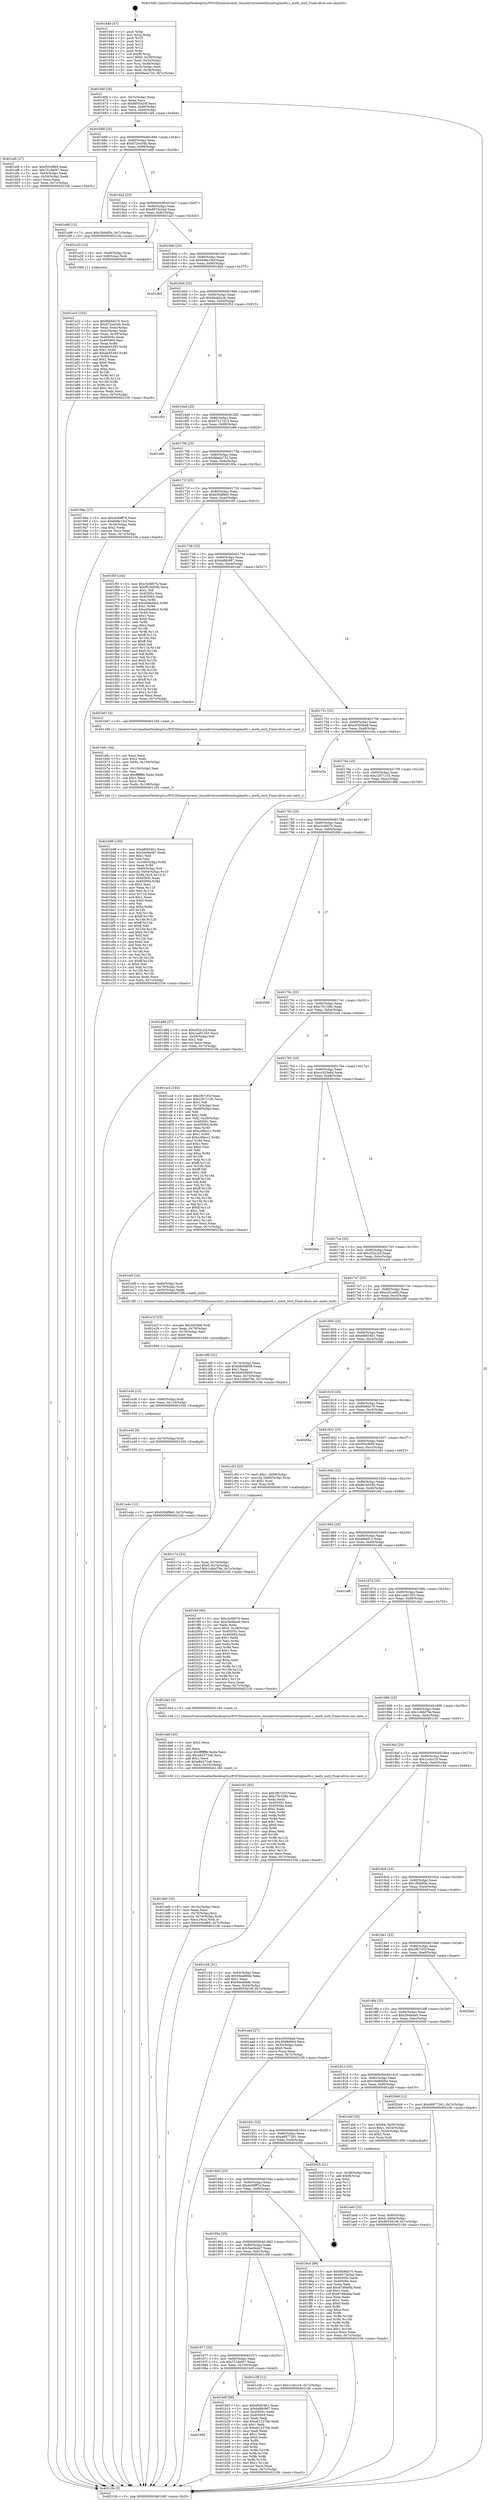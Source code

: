 digraph "0x401640" {
  label = "0x401640 (/mnt/c/Users/mathe/Desktop/tcc/POCII/binaries/extr_linuxdriversnetethernetsgimeth.c_meth_ioctl_Final-ollvm.out::main(0))"
  labelloc = "t"
  node[shape=record]

  Entry [label="",width=0.3,height=0.3,shape=circle,fillcolor=black,style=filled]
  "0x40166f" [label="{
     0x40166f [26]\l
     | [instrs]\l
     &nbsp;&nbsp;0x40166f \<+3\>: mov -0x7c(%rbp),%eax\l
     &nbsp;&nbsp;0x401672 \<+2\>: mov %eax,%ecx\l
     &nbsp;&nbsp;0x401674 \<+6\>: sub $0x8055d19f,%ecx\l
     &nbsp;&nbsp;0x40167a \<+3\>: mov %eax,-0x80(%rbp)\l
     &nbsp;&nbsp;0x40167d \<+6\>: mov %ecx,-0x84(%rbp)\l
     &nbsp;&nbsp;0x401683 \<+6\>: je 0000000000401af4 \<main+0x4b4\>\l
  }"]
  "0x401af4" [label="{
     0x401af4 [27]\l
     | [instrs]\l
     &nbsp;&nbsp;0x401af4 \<+5\>: mov $0xf55cf669,%eax\l
     &nbsp;&nbsp;0x401af9 \<+5\>: mov $0x7516ef47,%ecx\l
     &nbsp;&nbsp;0x401afe \<+3\>: mov -0x64(%rbp),%edx\l
     &nbsp;&nbsp;0x401b01 \<+3\>: cmp -0x54(%rbp),%edx\l
     &nbsp;&nbsp;0x401b04 \<+3\>: cmovl %ecx,%eax\l
     &nbsp;&nbsp;0x401b07 \<+3\>: mov %eax,-0x7c(%rbp)\l
     &nbsp;&nbsp;0x401b0a \<+5\>: jmp 000000000040210b \<main+0xacb\>\l
  }"]
  "0x401689" [label="{
     0x401689 [25]\l
     | [instrs]\l
     &nbsp;&nbsp;0x401689 \<+5\>: jmp 000000000040168e \<main+0x4e\>\l
     &nbsp;&nbsp;0x40168e \<+3\>: mov -0x80(%rbp),%eax\l
     &nbsp;&nbsp;0x401691 \<+5\>: sub $0x872ee54b,%eax\l
     &nbsp;&nbsp;0x401696 \<+6\>: mov %eax,-0x88(%rbp)\l
     &nbsp;&nbsp;0x40169c \<+6\>: je 0000000000401a98 \<main+0x458\>\l
  }"]
  Exit [label="",width=0.3,height=0.3,shape=circle,fillcolor=black,style=filled,peripheries=2]
  "0x401a98" [label="{
     0x401a98 [12]\l
     | [instrs]\l
     &nbsp;&nbsp;0x401a98 \<+7\>: movl $0x1fb9df5e,-0x7c(%rbp)\l
     &nbsp;&nbsp;0x401a9f \<+5\>: jmp 000000000040210b \<main+0xacb\>\l
  }"]
  "0x4016a2" [label="{
     0x4016a2 [25]\l
     | [instrs]\l
     &nbsp;&nbsp;0x4016a2 \<+5\>: jmp 00000000004016a7 \<main+0x67\>\l
     &nbsp;&nbsp;0x4016a7 \<+3\>: mov -0x80(%rbp),%eax\l
     &nbsp;&nbsp;0x4016aa \<+5\>: sub $0x8973e5ed,%eax\l
     &nbsp;&nbsp;0x4016af \<+6\>: mov %eax,-0x8c(%rbp)\l
     &nbsp;&nbsp;0x4016b5 \<+6\>: je 0000000000401a25 \<main+0x3e5\>\l
  }"]
  "0x401e4e" [label="{
     0x401e4e [12]\l
     | [instrs]\l
     &nbsp;&nbsp;0x401e4e \<+7\>: movl $0xb56df9e0,-0x7c(%rbp)\l
     &nbsp;&nbsp;0x401e55 \<+5\>: jmp 000000000040210b \<main+0xacb\>\l
  }"]
  "0x401a25" [label="{
     0x401a25 [13]\l
     | [instrs]\l
     &nbsp;&nbsp;0x401a25 \<+4\>: mov -0x48(%rbp),%rax\l
     &nbsp;&nbsp;0x401a29 \<+4\>: mov 0x8(%rax),%rdi\l
     &nbsp;&nbsp;0x401a2d \<+5\>: call 0000000000401060 \<atoi@plt\>\l
     | [calls]\l
     &nbsp;&nbsp;0x401060 \{1\} (unknown)\l
  }"]
  "0x4016bb" [label="{
     0x4016bb [25]\l
     | [instrs]\l
     &nbsp;&nbsp;0x4016bb \<+5\>: jmp 00000000004016c0 \<main+0x80\>\l
     &nbsp;&nbsp;0x4016c0 \<+3\>: mov -0x80(%rbp),%eax\l
     &nbsp;&nbsp;0x4016c3 \<+5\>: sub $0x948e19cf,%eax\l
     &nbsp;&nbsp;0x4016c8 \<+6\>: mov %eax,-0x90(%rbp)\l
     &nbsp;&nbsp;0x4016ce \<+6\>: je 00000000004019b5 \<main+0x375\>\l
  }"]
  "0x401e45" [label="{
     0x401e45 [9]\l
     | [instrs]\l
     &nbsp;&nbsp;0x401e45 \<+4\>: mov -0x70(%rbp),%rdi\l
     &nbsp;&nbsp;0x401e49 \<+5\>: call 0000000000401030 \<free@plt\>\l
     | [calls]\l
     &nbsp;&nbsp;0x401030 \{1\} (unknown)\l
  }"]
  "0x4019b5" [label="{
     0x4019b5\l
  }", style=dashed]
  "0x4016d4" [label="{
     0x4016d4 [25]\l
     | [instrs]\l
     &nbsp;&nbsp;0x4016d4 \<+5\>: jmp 00000000004016d9 \<main+0x99\>\l
     &nbsp;&nbsp;0x4016d9 \<+3\>: mov -0x80(%rbp),%eax\l
     &nbsp;&nbsp;0x4016dc \<+5\>: sub $0x94abb1dc,%eax\l
     &nbsp;&nbsp;0x4016e1 \<+6\>: mov %eax,-0x94(%rbp)\l
     &nbsp;&nbsp;0x4016e7 \<+6\>: je 0000000000401f53 \<main+0x913\>\l
  }"]
  "0x401e36" [label="{
     0x401e36 [15]\l
     | [instrs]\l
     &nbsp;&nbsp;0x401e36 \<+4\>: mov -0x60(%rbp),%rdi\l
     &nbsp;&nbsp;0x401e3a \<+6\>: mov %eax,-0x110(%rbp)\l
     &nbsp;&nbsp;0x401e40 \<+5\>: call 0000000000401030 \<free@plt\>\l
     | [calls]\l
     &nbsp;&nbsp;0x401030 \{1\} (unknown)\l
  }"]
  "0x401f53" [label="{
     0x401f53\l
  }", style=dashed]
  "0x4016ed" [label="{
     0x4016ed [25]\l
     | [instrs]\l
     &nbsp;&nbsp;0x4016ed \<+5\>: jmp 00000000004016f2 \<main+0xb2\>\l
     &nbsp;&nbsp;0x4016f2 \<+3\>: mov -0x80(%rbp),%eax\l
     &nbsp;&nbsp;0x4016f5 \<+5\>: sub $0x97217d15,%eax\l
     &nbsp;&nbsp;0x4016fa \<+6\>: mov %eax,-0x98(%rbp)\l
     &nbsp;&nbsp;0x401700 \<+6\>: je 0000000000401e66 \<main+0x826\>\l
  }"]
  "0x401e1f" [label="{
     0x401e1f [23]\l
     | [instrs]\l
     &nbsp;&nbsp;0x401e1f \<+10\>: movabs $0x4030b6,%rdi\l
     &nbsp;&nbsp;0x401e29 \<+3\>: mov %eax,-0x78(%rbp)\l
     &nbsp;&nbsp;0x401e2c \<+3\>: mov -0x78(%rbp),%esi\l
     &nbsp;&nbsp;0x401e2f \<+2\>: mov $0x0,%al\l
     &nbsp;&nbsp;0x401e31 \<+5\>: call 0000000000401040 \<printf@plt\>\l
     | [calls]\l
     &nbsp;&nbsp;0x401040 \{1\} (unknown)\l
  }"]
  "0x401e66" [label="{
     0x401e66\l
  }", style=dashed]
  "0x401706" [label="{
     0x401706 [25]\l
     | [instrs]\l
     &nbsp;&nbsp;0x401706 \<+5\>: jmp 000000000040170b \<main+0xcb\>\l
     &nbsp;&nbsp;0x40170b \<+3\>: mov -0x80(%rbp),%eax\l
     &nbsp;&nbsp;0x40170e \<+5\>: sub $0x9fada733,%eax\l
     &nbsp;&nbsp;0x401713 \<+6\>: mov %eax,-0x9c(%rbp)\l
     &nbsp;&nbsp;0x401719 \<+6\>: je 000000000040199a \<main+0x35a\>\l
  }"]
  "0x401dd0" [label="{
     0x401dd0 [32]\l
     | [instrs]\l
     &nbsp;&nbsp;0x401dd0 \<+6\>: mov -0x10c(%rbp),%ecx\l
     &nbsp;&nbsp;0x401dd6 \<+3\>: imul %eax,%ecx\l
     &nbsp;&nbsp;0x401dd9 \<+4\>: mov -0x70(%rbp),%rsi\l
     &nbsp;&nbsp;0x401ddd \<+4\>: movslq -0x74(%rbp),%rdi\l
     &nbsp;&nbsp;0x401de1 \<+3\>: mov %ecx,(%rsi,%rdi,4)\l
     &nbsp;&nbsp;0x401de4 \<+7\>: movl $0xe25ca9f4,-0x7c(%rbp)\l
     &nbsp;&nbsp;0x401deb \<+5\>: jmp 000000000040210b \<main+0xacb\>\l
  }"]
  "0x40199a" [label="{
     0x40199a [27]\l
     | [instrs]\l
     &nbsp;&nbsp;0x40199a \<+5\>: mov $0x4c69ff74,%eax\l
     &nbsp;&nbsp;0x40199f \<+5\>: mov $0x948e19cf,%ecx\l
     &nbsp;&nbsp;0x4019a4 \<+3\>: mov -0x34(%rbp),%edx\l
     &nbsp;&nbsp;0x4019a7 \<+3\>: cmp $0x2,%edx\l
     &nbsp;&nbsp;0x4019aa \<+3\>: cmovne %ecx,%eax\l
     &nbsp;&nbsp;0x4019ad \<+3\>: mov %eax,-0x7c(%rbp)\l
     &nbsp;&nbsp;0x4019b0 \<+5\>: jmp 000000000040210b \<main+0xacb\>\l
  }"]
  "0x40171f" [label="{
     0x40171f [25]\l
     | [instrs]\l
     &nbsp;&nbsp;0x40171f \<+5\>: jmp 0000000000401724 \<main+0xe4\>\l
     &nbsp;&nbsp;0x401724 \<+3\>: mov -0x80(%rbp),%eax\l
     &nbsp;&nbsp;0x401727 \<+5\>: sub $0xb56df9e0,%eax\l
     &nbsp;&nbsp;0x40172c \<+6\>: mov %eax,-0xa0(%rbp)\l
     &nbsp;&nbsp;0x401732 \<+6\>: je 0000000000401f5f \<main+0x91f\>\l
  }"]
  "0x40210b" [label="{
     0x40210b [5]\l
     | [instrs]\l
     &nbsp;&nbsp;0x40210b \<+5\>: jmp 000000000040166f \<main+0x2f\>\l
  }"]
  "0x401640" [label="{
     0x401640 [47]\l
     | [instrs]\l
     &nbsp;&nbsp;0x401640 \<+1\>: push %rbp\l
     &nbsp;&nbsp;0x401641 \<+3\>: mov %rsp,%rbp\l
     &nbsp;&nbsp;0x401644 \<+2\>: push %r15\l
     &nbsp;&nbsp;0x401646 \<+2\>: push %r14\l
     &nbsp;&nbsp;0x401648 \<+2\>: push %r13\l
     &nbsp;&nbsp;0x40164a \<+2\>: push %r12\l
     &nbsp;&nbsp;0x40164c \<+1\>: push %rbx\l
     &nbsp;&nbsp;0x40164d \<+7\>: sub $0xf8,%rsp\l
     &nbsp;&nbsp;0x401654 \<+7\>: movl $0x0,-0x38(%rbp)\l
     &nbsp;&nbsp;0x40165b \<+3\>: mov %edi,-0x3c(%rbp)\l
     &nbsp;&nbsp;0x40165e \<+4\>: mov %rsi,-0x48(%rbp)\l
     &nbsp;&nbsp;0x401662 \<+3\>: mov -0x3c(%rbp),%edi\l
     &nbsp;&nbsp;0x401665 \<+3\>: mov %edi,-0x34(%rbp)\l
     &nbsp;&nbsp;0x401668 \<+7\>: movl $0x9fada733,-0x7c(%rbp)\l
  }"]
  "0x401da8" [label="{
     0x401da8 [40]\l
     | [instrs]\l
     &nbsp;&nbsp;0x401da8 \<+5\>: mov $0x2,%ecx\l
     &nbsp;&nbsp;0x401dad \<+1\>: cltd\l
     &nbsp;&nbsp;0x401dae \<+2\>: idiv %ecx\l
     &nbsp;&nbsp;0x401db0 \<+6\>: imul $0xfffffffe,%edx,%ecx\l
     &nbsp;&nbsp;0x401db6 \<+6\>: add $0xe84372a8,%ecx\l
     &nbsp;&nbsp;0x401dbc \<+3\>: add $0x1,%ecx\l
     &nbsp;&nbsp;0x401dbf \<+6\>: sub $0xe84372a8,%ecx\l
     &nbsp;&nbsp;0x401dc5 \<+6\>: mov %ecx,-0x10c(%rbp)\l
     &nbsp;&nbsp;0x401dcb \<+5\>: call 0000000000401160 \<next_i\>\l
     | [calls]\l
     &nbsp;&nbsp;0x401160 \{1\} (/mnt/c/Users/mathe/Desktop/tcc/POCII/binaries/extr_linuxdriversnetethernetsgimeth.c_meth_ioctl_Final-ollvm.out::next_i)\l
  }"]
  "0x401f5f" [label="{
     0x401f5f [144]\l
     | [instrs]\l
     &nbsp;&nbsp;0x401f5f \<+5\>: mov $0xc5cfd07b,%eax\l
     &nbsp;&nbsp;0x401f64 \<+5\>: mov $0xf61bd54b,%ecx\l
     &nbsp;&nbsp;0x401f69 \<+2\>: mov $0x1,%dl\l
     &nbsp;&nbsp;0x401f6b \<+7\>: mov 0x40505c,%esi\l
     &nbsp;&nbsp;0x401f72 \<+7\>: mov 0x405064,%edi\l
     &nbsp;&nbsp;0x401f79 \<+3\>: mov %esi,%r8d\l
     &nbsp;&nbsp;0x401f7c \<+7\>: add $0xa00ed6e2,%r8d\l
     &nbsp;&nbsp;0x401f83 \<+4\>: sub $0x1,%r8d\l
     &nbsp;&nbsp;0x401f87 \<+7\>: sub $0xa00ed6e2,%r8d\l
     &nbsp;&nbsp;0x401f8e \<+4\>: imul %r8d,%esi\l
     &nbsp;&nbsp;0x401f92 \<+3\>: and $0x1,%esi\l
     &nbsp;&nbsp;0x401f95 \<+3\>: cmp $0x0,%esi\l
     &nbsp;&nbsp;0x401f98 \<+4\>: sete %r9b\l
     &nbsp;&nbsp;0x401f9c \<+3\>: cmp $0xa,%edi\l
     &nbsp;&nbsp;0x401f9f \<+4\>: setl %r10b\l
     &nbsp;&nbsp;0x401fa3 \<+3\>: mov %r9b,%r11b\l
     &nbsp;&nbsp;0x401fa6 \<+4\>: xor $0xff,%r11b\l
     &nbsp;&nbsp;0x401faa \<+3\>: mov %r10b,%bl\l
     &nbsp;&nbsp;0x401fad \<+3\>: xor $0xff,%bl\l
     &nbsp;&nbsp;0x401fb0 \<+3\>: xor $0x0,%dl\l
     &nbsp;&nbsp;0x401fb3 \<+3\>: mov %r11b,%r14b\l
     &nbsp;&nbsp;0x401fb6 \<+4\>: and $0x0,%r14b\l
     &nbsp;&nbsp;0x401fba \<+3\>: and %dl,%r9b\l
     &nbsp;&nbsp;0x401fbd \<+3\>: mov %bl,%r15b\l
     &nbsp;&nbsp;0x401fc0 \<+4\>: and $0x0,%r15b\l
     &nbsp;&nbsp;0x401fc4 \<+3\>: and %dl,%r10b\l
     &nbsp;&nbsp;0x401fc7 \<+3\>: or %r9b,%r14b\l
     &nbsp;&nbsp;0x401fca \<+3\>: or %r10b,%r15b\l
     &nbsp;&nbsp;0x401fcd \<+3\>: xor %r15b,%r14b\l
     &nbsp;&nbsp;0x401fd0 \<+3\>: or %bl,%r11b\l
     &nbsp;&nbsp;0x401fd3 \<+4\>: xor $0xff,%r11b\l
     &nbsp;&nbsp;0x401fd7 \<+3\>: or $0x0,%dl\l
     &nbsp;&nbsp;0x401fda \<+3\>: and %dl,%r11b\l
     &nbsp;&nbsp;0x401fdd \<+3\>: or %r11b,%r14b\l
     &nbsp;&nbsp;0x401fe0 \<+4\>: test $0x1,%r14b\l
     &nbsp;&nbsp;0x401fe4 \<+3\>: cmovne %ecx,%eax\l
     &nbsp;&nbsp;0x401fe7 \<+3\>: mov %eax,-0x7c(%rbp)\l
     &nbsp;&nbsp;0x401fea \<+5\>: jmp 000000000040210b \<main+0xacb\>\l
  }"]
  "0x401738" [label="{
     0x401738 [25]\l
     | [instrs]\l
     &nbsp;&nbsp;0x401738 \<+5\>: jmp 000000000040173d \<main+0xfd\>\l
     &nbsp;&nbsp;0x40173d \<+3\>: mov -0x80(%rbp),%eax\l
     &nbsp;&nbsp;0x401740 \<+5\>: sub $0xbd6fc997,%eax\l
     &nbsp;&nbsp;0x401745 \<+6\>: mov %eax,-0xa4(%rbp)\l
     &nbsp;&nbsp;0x40174b \<+6\>: je 0000000000401b67 \<main+0x527\>\l
  }"]
  "0x401c7a" [label="{
     0x401c7a [23]\l
     | [instrs]\l
     &nbsp;&nbsp;0x401c7a \<+4\>: mov %rax,-0x70(%rbp)\l
     &nbsp;&nbsp;0x401c7e \<+7\>: movl $0x0,-0x74(%rbp)\l
     &nbsp;&nbsp;0x401c85 \<+7\>: movl $0x1c8dd79e,-0x7c(%rbp)\l
     &nbsp;&nbsp;0x401c8c \<+5\>: jmp 000000000040210b \<main+0xacb\>\l
  }"]
  "0x401b67" [label="{
     0x401b67 [5]\l
     | [instrs]\l
     &nbsp;&nbsp;0x401b67 \<+5\>: call 0000000000401160 \<next_i\>\l
     | [calls]\l
     &nbsp;&nbsp;0x401160 \{1\} (/mnt/c/Users/mathe/Desktop/tcc/POCII/binaries/extr_linuxdriversnetethernetsgimeth.c_meth_ioctl_Final-ollvm.out::next_i)\l
  }"]
  "0x401751" [label="{
     0x401751 [25]\l
     | [instrs]\l
     &nbsp;&nbsp;0x401751 \<+5\>: jmp 0000000000401756 \<main+0x116\>\l
     &nbsp;&nbsp;0x401756 \<+3\>: mov -0x80(%rbp),%eax\l
     &nbsp;&nbsp;0x401759 \<+5\>: sub $0xc0305ba8,%eax\l
     &nbsp;&nbsp;0x40175e \<+6\>: mov %eax,-0xa8(%rbp)\l
     &nbsp;&nbsp;0x401764 \<+6\>: je 0000000000401e5a \<main+0x81a\>\l
  }"]
  "0x401b98" [label="{
     0x401b98 [160]\l
     | [instrs]\l
     &nbsp;&nbsp;0x401b98 \<+5\>: mov $0xefb934b1,%ecx\l
     &nbsp;&nbsp;0x401b9d \<+5\>: mov $0x5ee9ede7,%edx\l
     &nbsp;&nbsp;0x401ba2 \<+3\>: mov $0x1,%dil\l
     &nbsp;&nbsp;0x401ba5 \<+2\>: xor %esi,%esi\l
     &nbsp;&nbsp;0x401ba7 \<+7\>: mov -0x108(%rbp),%r8d\l
     &nbsp;&nbsp;0x401bae \<+4\>: imul %eax,%r8d\l
     &nbsp;&nbsp;0x401bb2 \<+4\>: mov -0x60(%rbp),%r9\l
     &nbsp;&nbsp;0x401bb6 \<+4\>: movslq -0x64(%rbp),%r10\l
     &nbsp;&nbsp;0x401bba \<+4\>: mov %r8d,(%r9,%r10,4)\l
     &nbsp;&nbsp;0x401bbe \<+7\>: mov 0x40505c,%eax\l
     &nbsp;&nbsp;0x401bc5 \<+8\>: mov 0x405064,%r8d\l
     &nbsp;&nbsp;0x401bcd \<+3\>: sub $0x1,%esi\l
     &nbsp;&nbsp;0x401bd0 \<+3\>: mov %eax,%r11d\l
     &nbsp;&nbsp;0x401bd3 \<+3\>: add %esi,%r11d\l
     &nbsp;&nbsp;0x401bd6 \<+4\>: imul %r11d,%eax\l
     &nbsp;&nbsp;0x401bda \<+3\>: and $0x1,%eax\l
     &nbsp;&nbsp;0x401bdd \<+3\>: cmp $0x0,%eax\l
     &nbsp;&nbsp;0x401be0 \<+3\>: sete %bl\l
     &nbsp;&nbsp;0x401be3 \<+4\>: cmp $0xa,%r8d\l
     &nbsp;&nbsp;0x401be7 \<+4\>: setl %r14b\l
     &nbsp;&nbsp;0x401beb \<+3\>: mov %bl,%r15b\l
     &nbsp;&nbsp;0x401bee \<+4\>: xor $0xff,%r15b\l
     &nbsp;&nbsp;0x401bf2 \<+3\>: mov %r14b,%r12b\l
     &nbsp;&nbsp;0x401bf5 \<+4\>: xor $0xff,%r12b\l
     &nbsp;&nbsp;0x401bf9 \<+4\>: xor $0x0,%dil\l
     &nbsp;&nbsp;0x401bfd \<+3\>: mov %r15b,%r13b\l
     &nbsp;&nbsp;0x401c00 \<+4\>: and $0x0,%r13b\l
     &nbsp;&nbsp;0x401c04 \<+3\>: and %dil,%bl\l
     &nbsp;&nbsp;0x401c07 \<+3\>: mov %r12b,%al\l
     &nbsp;&nbsp;0x401c0a \<+2\>: and $0x0,%al\l
     &nbsp;&nbsp;0x401c0c \<+3\>: and %dil,%r14b\l
     &nbsp;&nbsp;0x401c0f \<+3\>: or %bl,%r13b\l
     &nbsp;&nbsp;0x401c12 \<+3\>: or %r14b,%al\l
     &nbsp;&nbsp;0x401c15 \<+3\>: xor %al,%r13b\l
     &nbsp;&nbsp;0x401c18 \<+3\>: or %r12b,%r15b\l
     &nbsp;&nbsp;0x401c1b \<+4\>: xor $0xff,%r15b\l
     &nbsp;&nbsp;0x401c1f \<+4\>: or $0x0,%dil\l
     &nbsp;&nbsp;0x401c23 \<+3\>: and %dil,%r15b\l
     &nbsp;&nbsp;0x401c26 \<+3\>: or %r15b,%r13b\l
     &nbsp;&nbsp;0x401c29 \<+4\>: test $0x1,%r13b\l
     &nbsp;&nbsp;0x401c2d \<+3\>: cmovne %edx,%ecx\l
     &nbsp;&nbsp;0x401c30 \<+3\>: mov %ecx,-0x7c(%rbp)\l
     &nbsp;&nbsp;0x401c33 \<+5\>: jmp 000000000040210b \<main+0xacb\>\l
  }"]
  "0x401e5a" [label="{
     0x401e5a\l
  }", style=dashed]
  "0x40176a" [label="{
     0x40176a [25]\l
     | [instrs]\l
     &nbsp;&nbsp;0x40176a \<+5\>: jmp 000000000040176f \<main+0x12f\>\l
     &nbsp;&nbsp;0x40176f \<+3\>: mov -0x80(%rbp),%eax\l
     &nbsp;&nbsp;0x401772 \<+5\>: sub $0xc28711d1,%eax\l
     &nbsp;&nbsp;0x401777 \<+6\>: mov %eax,-0xac(%rbp)\l
     &nbsp;&nbsp;0x40177d \<+6\>: je 0000000000401d88 \<main+0x748\>\l
  }"]
  "0x401b6c" [label="{
     0x401b6c [44]\l
     | [instrs]\l
     &nbsp;&nbsp;0x401b6c \<+2\>: xor %ecx,%ecx\l
     &nbsp;&nbsp;0x401b6e \<+5\>: mov $0x2,%edx\l
     &nbsp;&nbsp;0x401b73 \<+6\>: mov %edx,-0x104(%rbp)\l
     &nbsp;&nbsp;0x401b79 \<+1\>: cltd\l
     &nbsp;&nbsp;0x401b7a \<+6\>: mov -0x104(%rbp),%esi\l
     &nbsp;&nbsp;0x401b80 \<+2\>: idiv %esi\l
     &nbsp;&nbsp;0x401b82 \<+6\>: imul $0xfffffffe,%edx,%edx\l
     &nbsp;&nbsp;0x401b88 \<+3\>: sub $0x1,%ecx\l
     &nbsp;&nbsp;0x401b8b \<+2\>: sub %ecx,%edx\l
     &nbsp;&nbsp;0x401b8d \<+6\>: mov %edx,-0x108(%rbp)\l
     &nbsp;&nbsp;0x401b93 \<+5\>: call 0000000000401160 \<next_i\>\l
     | [calls]\l
     &nbsp;&nbsp;0x401160 \{1\} (/mnt/c/Users/mathe/Desktop/tcc/POCII/binaries/extr_linuxdriversnetethernetsgimeth.c_meth_ioctl_Final-ollvm.out::next_i)\l
  }"]
  "0x401d88" [label="{
     0x401d88 [27]\l
     | [instrs]\l
     &nbsp;&nbsp;0x401d88 \<+5\>: mov $0xcf32c2cf,%eax\l
     &nbsp;&nbsp;0x401d8d \<+5\>: mov $0x1a481355,%ecx\l
     &nbsp;&nbsp;0x401d92 \<+3\>: mov -0x29(%rbp),%dl\l
     &nbsp;&nbsp;0x401d95 \<+3\>: test $0x1,%dl\l
     &nbsp;&nbsp;0x401d98 \<+3\>: cmovne %ecx,%eax\l
     &nbsp;&nbsp;0x401d9b \<+3\>: mov %eax,-0x7c(%rbp)\l
     &nbsp;&nbsp;0x401d9e \<+5\>: jmp 000000000040210b \<main+0xacb\>\l
  }"]
  "0x401783" [label="{
     0x401783 [25]\l
     | [instrs]\l
     &nbsp;&nbsp;0x401783 \<+5\>: jmp 0000000000401788 \<main+0x148\>\l
     &nbsp;&nbsp;0x401788 \<+3\>: mov -0x80(%rbp),%eax\l
     &nbsp;&nbsp;0x40178b \<+5\>: sub $0xc5cfd07b,%eax\l
     &nbsp;&nbsp;0x401790 \<+6\>: mov %eax,-0xb0(%rbp)\l
     &nbsp;&nbsp;0x401796 \<+6\>: je 00000000004020fd \<main+0xabd\>\l
  }"]
  "0x401990" [label="{
     0x401990\l
  }", style=dashed]
  "0x4020fd" [label="{
     0x4020fd\l
  }", style=dashed]
  "0x40179c" [label="{
     0x40179c [25]\l
     | [instrs]\l
     &nbsp;&nbsp;0x40179c \<+5\>: jmp 00000000004017a1 \<main+0x161\>\l
     &nbsp;&nbsp;0x4017a1 \<+3\>: mov -0x80(%rbp),%eax\l
     &nbsp;&nbsp;0x4017a4 \<+5\>: sub $0xc7fc109e,%eax\l
     &nbsp;&nbsp;0x4017a9 \<+6\>: mov %eax,-0xb4(%rbp)\l
     &nbsp;&nbsp;0x4017af \<+6\>: je 0000000000401ce4 \<main+0x6a4\>\l
  }"]
  "0x401b0f" [label="{
     0x401b0f [88]\l
     | [instrs]\l
     &nbsp;&nbsp;0x401b0f \<+5\>: mov $0xefb934b1,%eax\l
     &nbsp;&nbsp;0x401b14 \<+5\>: mov $0xbd6fc997,%ecx\l
     &nbsp;&nbsp;0x401b19 \<+7\>: mov 0x40505c,%edx\l
     &nbsp;&nbsp;0x401b20 \<+7\>: mov 0x405064,%esi\l
     &nbsp;&nbsp;0x401b27 \<+2\>: mov %edx,%edi\l
     &nbsp;&nbsp;0x401b29 \<+6\>: add $0xa01237bb,%edi\l
     &nbsp;&nbsp;0x401b2f \<+3\>: sub $0x1,%edi\l
     &nbsp;&nbsp;0x401b32 \<+6\>: sub $0xa01237bb,%edi\l
     &nbsp;&nbsp;0x401b38 \<+3\>: imul %edi,%edx\l
     &nbsp;&nbsp;0x401b3b \<+3\>: and $0x1,%edx\l
     &nbsp;&nbsp;0x401b3e \<+3\>: cmp $0x0,%edx\l
     &nbsp;&nbsp;0x401b41 \<+4\>: sete %r8b\l
     &nbsp;&nbsp;0x401b45 \<+3\>: cmp $0xa,%esi\l
     &nbsp;&nbsp;0x401b48 \<+4\>: setl %r9b\l
     &nbsp;&nbsp;0x401b4c \<+3\>: mov %r8b,%r10b\l
     &nbsp;&nbsp;0x401b4f \<+3\>: and %r9b,%r10b\l
     &nbsp;&nbsp;0x401b52 \<+3\>: xor %r9b,%r8b\l
     &nbsp;&nbsp;0x401b55 \<+3\>: or %r8b,%r10b\l
     &nbsp;&nbsp;0x401b58 \<+4\>: test $0x1,%r10b\l
     &nbsp;&nbsp;0x401b5c \<+3\>: cmovne %ecx,%eax\l
     &nbsp;&nbsp;0x401b5f \<+3\>: mov %eax,-0x7c(%rbp)\l
     &nbsp;&nbsp;0x401b62 \<+5\>: jmp 000000000040210b \<main+0xacb\>\l
  }"]
  "0x401ce4" [label="{
     0x401ce4 [164]\l
     | [instrs]\l
     &nbsp;&nbsp;0x401ce4 \<+5\>: mov $0x2f67cf1f,%eax\l
     &nbsp;&nbsp;0x401ce9 \<+5\>: mov $0xc28711d1,%ecx\l
     &nbsp;&nbsp;0x401cee \<+2\>: mov $0x1,%dl\l
     &nbsp;&nbsp;0x401cf0 \<+3\>: mov -0x74(%rbp),%esi\l
     &nbsp;&nbsp;0x401cf3 \<+3\>: cmp -0x68(%rbp),%esi\l
     &nbsp;&nbsp;0x401cf6 \<+4\>: setl %dil\l
     &nbsp;&nbsp;0x401cfa \<+4\>: and $0x1,%dil\l
     &nbsp;&nbsp;0x401cfe \<+4\>: mov %dil,-0x29(%rbp)\l
     &nbsp;&nbsp;0x401d02 \<+7\>: mov 0x40505c,%esi\l
     &nbsp;&nbsp;0x401d09 \<+8\>: mov 0x405064,%r8d\l
     &nbsp;&nbsp;0x401d11 \<+3\>: mov %esi,%r9d\l
     &nbsp;&nbsp;0x401d14 \<+7\>: add $0xcc6fecc1,%r9d\l
     &nbsp;&nbsp;0x401d1b \<+4\>: sub $0x1,%r9d\l
     &nbsp;&nbsp;0x401d1f \<+7\>: sub $0xcc6fecc1,%r9d\l
     &nbsp;&nbsp;0x401d26 \<+4\>: imul %r9d,%esi\l
     &nbsp;&nbsp;0x401d2a \<+3\>: and $0x1,%esi\l
     &nbsp;&nbsp;0x401d2d \<+3\>: cmp $0x0,%esi\l
     &nbsp;&nbsp;0x401d30 \<+4\>: sete %dil\l
     &nbsp;&nbsp;0x401d34 \<+4\>: cmp $0xa,%r8d\l
     &nbsp;&nbsp;0x401d38 \<+4\>: setl %r10b\l
     &nbsp;&nbsp;0x401d3c \<+3\>: mov %dil,%r11b\l
     &nbsp;&nbsp;0x401d3f \<+4\>: xor $0xff,%r11b\l
     &nbsp;&nbsp;0x401d43 \<+3\>: mov %r10b,%bl\l
     &nbsp;&nbsp;0x401d46 \<+3\>: xor $0xff,%bl\l
     &nbsp;&nbsp;0x401d49 \<+3\>: xor $0x1,%dl\l
     &nbsp;&nbsp;0x401d4c \<+3\>: mov %r11b,%r14b\l
     &nbsp;&nbsp;0x401d4f \<+4\>: and $0xff,%r14b\l
     &nbsp;&nbsp;0x401d53 \<+3\>: and %dl,%dil\l
     &nbsp;&nbsp;0x401d56 \<+3\>: mov %bl,%r15b\l
     &nbsp;&nbsp;0x401d59 \<+4\>: and $0xff,%r15b\l
     &nbsp;&nbsp;0x401d5d \<+3\>: and %dl,%r10b\l
     &nbsp;&nbsp;0x401d60 \<+3\>: or %dil,%r14b\l
     &nbsp;&nbsp;0x401d63 \<+3\>: or %r10b,%r15b\l
     &nbsp;&nbsp;0x401d66 \<+3\>: xor %r15b,%r14b\l
     &nbsp;&nbsp;0x401d69 \<+3\>: or %bl,%r11b\l
     &nbsp;&nbsp;0x401d6c \<+4\>: xor $0xff,%r11b\l
     &nbsp;&nbsp;0x401d70 \<+3\>: or $0x1,%dl\l
     &nbsp;&nbsp;0x401d73 \<+3\>: and %dl,%r11b\l
     &nbsp;&nbsp;0x401d76 \<+3\>: or %r11b,%r14b\l
     &nbsp;&nbsp;0x401d79 \<+4\>: test $0x1,%r14b\l
     &nbsp;&nbsp;0x401d7d \<+3\>: cmovne %ecx,%eax\l
     &nbsp;&nbsp;0x401d80 \<+3\>: mov %eax,-0x7c(%rbp)\l
     &nbsp;&nbsp;0x401d83 \<+5\>: jmp 000000000040210b \<main+0xacb\>\l
  }"]
  "0x4017b5" [label="{
     0x4017b5 [25]\l
     | [instrs]\l
     &nbsp;&nbsp;0x4017b5 \<+5\>: jmp 00000000004017ba \<main+0x17a\>\l
     &nbsp;&nbsp;0x4017ba \<+3\>: mov -0x80(%rbp),%eax\l
     &nbsp;&nbsp;0x4017bd \<+5\>: sub $0xcc323e6d,%eax\l
     &nbsp;&nbsp;0x4017c2 \<+6\>: mov %eax,-0xb8(%rbp)\l
     &nbsp;&nbsp;0x4017c8 \<+6\>: je 00000000004020ec \<main+0xaac\>\l
  }"]
  "0x401977" [label="{
     0x401977 [25]\l
     | [instrs]\l
     &nbsp;&nbsp;0x401977 \<+5\>: jmp 000000000040197c \<main+0x33c\>\l
     &nbsp;&nbsp;0x40197c \<+3\>: mov -0x80(%rbp),%eax\l
     &nbsp;&nbsp;0x40197f \<+5\>: sub $0x7516ef47,%eax\l
     &nbsp;&nbsp;0x401984 \<+6\>: mov %eax,-0x100(%rbp)\l
     &nbsp;&nbsp;0x40198a \<+6\>: je 0000000000401b0f \<main+0x4cf\>\l
  }"]
  "0x4020ec" [label="{
     0x4020ec\l
  }", style=dashed]
  "0x4017ce" [label="{
     0x4017ce [25]\l
     | [instrs]\l
     &nbsp;&nbsp;0x4017ce \<+5\>: jmp 00000000004017d3 \<main+0x193\>\l
     &nbsp;&nbsp;0x4017d3 \<+3\>: mov -0x80(%rbp),%eax\l
     &nbsp;&nbsp;0x4017d6 \<+5\>: sub $0xcf32c2cf,%eax\l
     &nbsp;&nbsp;0x4017db \<+6\>: mov %eax,-0xbc(%rbp)\l
     &nbsp;&nbsp;0x4017e1 \<+6\>: je 0000000000401e0f \<main+0x7cf\>\l
  }"]
  "0x401c38" [label="{
     0x401c38 [12]\l
     | [instrs]\l
     &nbsp;&nbsp;0x401c38 \<+7\>: movl $0x1ccfcc19,-0x7c(%rbp)\l
     &nbsp;&nbsp;0x401c3f \<+5\>: jmp 000000000040210b \<main+0xacb\>\l
  }"]
  "0x401e0f" [label="{
     0x401e0f [16]\l
     | [instrs]\l
     &nbsp;&nbsp;0x401e0f \<+4\>: mov -0x60(%rbp),%rdi\l
     &nbsp;&nbsp;0x401e13 \<+4\>: mov -0x70(%rbp),%rsi\l
     &nbsp;&nbsp;0x401e17 \<+3\>: mov -0x50(%rbp),%edx\l
     &nbsp;&nbsp;0x401e1a \<+5\>: call 00000000004013f0 \<meth_ioctl\>\l
     | [calls]\l
     &nbsp;&nbsp;0x4013f0 \{1\} (/mnt/c/Users/mathe/Desktop/tcc/POCII/binaries/extr_linuxdriversnetethernetsgimeth.c_meth_ioctl_Final-ollvm.out::meth_ioctl)\l
  }"]
  "0x4017e7" [label="{
     0x4017e7 [25]\l
     | [instrs]\l
     &nbsp;&nbsp;0x4017e7 \<+5\>: jmp 00000000004017ec \<main+0x1ac\>\l
     &nbsp;&nbsp;0x4017ec \<+3\>: mov -0x80(%rbp),%eax\l
     &nbsp;&nbsp;0x4017ef \<+5\>: sub $0xe25ca9f4,%eax\l
     &nbsp;&nbsp;0x4017f4 \<+6\>: mov %eax,-0xc0(%rbp)\l
     &nbsp;&nbsp;0x4017fa \<+6\>: je 0000000000401df0 \<main+0x7b0\>\l
  }"]
  "0x401add" [label="{
     0x401add [23]\l
     | [instrs]\l
     &nbsp;&nbsp;0x401add \<+4\>: mov %rax,-0x60(%rbp)\l
     &nbsp;&nbsp;0x401ae1 \<+7\>: movl $0x0,-0x64(%rbp)\l
     &nbsp;&nbsp;0x401ae8 \<+7\>: movl $0x8055d19f,-0x7c(%rbp)\l
     &nbsp;&nbsp;0x401aef \<+5\>: jmp 000000000040210b \<main+0xacb\>\l
  }"]
  "0x401df0" [label="{
     0x401df0 [31]\l
     | [instrs]\l
     &nbsp;&nbsp;0x401df0 \<+3\>: mov -0x74(%rbp),%eax\l
     &nbsp;&nbsp;0x401df3 \<+5\>: sub $0x6d058958,%eax\l
     &nbsp;&nbsp;0x401df8 \<+3\>: add $0x1,%eax\l
     &nbsp;&nbsp;0x401dfb \<+5\>: add $0x6d058958,%eax\l
     &nbsp;&nbsp;0x401e00 \<+3\>: mov %eax,-0x74(%rbp)\l
     &nbsp;&nbsp;0x401e03 \<+7\>: movl $0x1c8dd79e,-0x7c(%rbp)\l
     &nbsp;&nbsp;0x401e0a \<+5\>: jmp 000000000040210b \<main+0xacb\>\l
  }"]
  "0x401800" [label="{
     0x401800 [25]\l
     | [instrs]\l
     &nbsp;&nbsp;0x401800 \<+5\>: jmp 0000000000401805 \<main+0x1c5\>\l
     &nbsp;&nbsp;0x401805 \<+3\>: mov -0x80(%rbp),%eax\l
     &nbsp;&nbsp;0x401808 \<+5\>: sub $0xefb934b1,%eax\l
     &nbsp;&nbsp;0x40180d \<+6\>: mov %eax,-0xc4(%rbp)\l
     &nbsp;&nbsp;0x401813 \<+6\>: je 0000000000402086 \<main+0xa46\>\l
  }"]
  "0x401a32" [label="{
     0x401a32 [102]\l
     | [instrs]\l
     &nbsp;&nbsp;0x401a32 \<+5\>: mov $0xf0b6dc70,%ecx\l
     &nbsp;&nbsp;0x401a37 \<+5\>: mov $0x872ee54b,%edx\l
     &nbsp;&nbsp;0x401a3c \<+3\>: mov %eax,-0x4c(%rbp)\l
     &nbsp;&nbsp;0x401a3f \<+3\>: mov -0x4c(%rbp),%eax\l
     &nbsp;&nbsp;0x401a42 \<+3\>: mov %eax,-0x30(%rbp)\l
     &nbsp;&nbsp;0x401a45 \<+7\>: mov 0x40505c,%eax\l
     &nbsp;&nbsp;0x401a4c \<+7\>: mov 0x405064,%esi\l
     &nbsp;&nbsp;0x401a53 \<+3\>: mov %eax,%r8d\l
     &nbsp;&nbsp;0x401a56 \<+7\>: sub $0xab45393,%r8d\l
     &nbsp;&nbsp;0x401a5d \<+4\>: sub $0x1,%r8d\l
     &nbsp;&nbsp;0x401a61 \<+7\>: add $0xab45393,%r8d\l
     &nbsp;&nbsp;0x401a68 \<+4\>: imul %r8d,%eax\l
     &nbsp;&nbsp;0x401a6c \<+3\>: and $0x1,%eax\l
     &nbsp;&nbsp;0x401a6f \<+3\>: cmp $0x0,%eax\l
     &nbsp;&nbsp;0x401a72 \<+4\>: sete %r9b\l
     &nbsp;&nbsp;0x401a76 \<+3\>: cmp $0xa,%esi\l
     &nbsp;&nbsp;0x401a79 \<+4\>: setl %r10b\l
     &nbsp;&nbsp;0x401a7d \<+3\>: mov %r9b,%r11b\l
     &nbsp;&nbsp;0x401a80 \<+3\>: and %r10b,%r11b\l
     &nbsp;&nbsp;0x401a83 \<+3\>: xor %r10b,%r9b\l
     &nbsp;&nbsp;0x401a86 \<+3\>: or %r9b,%r11b\l
     &nbsp;&nbsp;0x401a89 \<+4\>: test $0x1,%r11b\l
     &nbsp;&nbsp;0x401a8d \<+3\>: cmovne %edx,%ecx\l
     &nbsp;&nbsp;0x401a90 \<+3\>: mov %ecx,-0x7c(%rbp)\l
     &nbsp;&nbsp;0x401a93 \<+5\>: jmp 000000000040210b \<main+0xacb\>\l
  }"]
  "0x402086" [label="{
     0x402086\l
  }", style=dashed]
  "0x401819" [label="{
     0x401819 [25]\l
     | [instrs]\l
     &nbsp;&nbsp;0x401819 \<+5\>: jmp 000000000040181e \<main+0x1de\>\l
     &nbsp;&nbsp;0x40181e \<+3\>: mov -0x80(%rbp),%eax\l
     &nbsp;&nbsp;0x401821 \<+5\>: sub $0xf0b6dc70,%eax\l
     &nbsp;&nbsp;0x401826 \<+6\>: mov %eax,-0xc8(%rbp)\l
     &nbsp;&nbsp;0x40182c \<+6\>: je 000000000040206a \<main+0xa2a\>\l
  }"]
  "0x40195e" [label="{
     0x40195e [25]\l
     | [instrs]\l
     &nbsp;&nbsp;0x40195e \<+5\>: jmp 0000000000401963 \<main+0x323\>\l
     &nbsp;&nbsp;0x401963 \<+3\>: mov -0x80(%rbp),%eax\l
     &nbsp;&nbsp;0x401966 \<+5\>: sub $0x5ee9ede7,%eax\l
     &nbsp;&nbsp;0x40196b \<+6\>: mov %eax,-0xfc(%rbp)\l
     &nbsp;&nbsp;0x401971 \<+6\>: je 0000000000401c38 \<main+0x5f8\>\l
  }"]
  "0x40206a" [label="{
     0x40206a\l
  }", style=dashed]
  "0x401832" [label="{
     0x401832 [25]\l
     | [instrs]\l
     &nbsp;&nbsp;0x401832 \<+5\>: jmp 0000000000401837 \<main+0x1f7\>\l
     &nbsp;&nbsp;0x401837 \<+3\>: mov -0x80(%rbp),%eax\l
     &nbsp;&nbsp;0x40183a \<+5\>: sub $0xf55cf669,%eax\l
     &nbsp;&nbsp;0x40183f \<+6\>: mov %eax,-0xcc(%rbp)\l
     &nbsp;&nbsp;0x401845 \<+6\>: je 0000000000401c63 \<main+0x623\>\l
  }"]
  "0x4019cd" [label="{
     0x4019cd [88]\l
     | [instrs]\l
     &nbsp;&nbsp;0x4019cd \<+5\>: mov $0xf0b6dc70,%eax\l
     &nbsp;&nbsp;0x4019d2 \<+5\>: mov $0x8973e5ed,%ecx\l
     &nbsp;&nbsp;0x4019d7 \<+7\>: mov 0x40505c,%edx\l
     &nbsp;&nbsp;0x4019de \<+7\>: mov 0x405064,%esi\l
     &nbsp;&nbsp;0x4019e5 \<+2\>: mov %edx,%edi\l
     &nbsp;&nbsp;0x4019e7 \<+6\>: add $0x87d9e6fa,%edi\l
     &nbsp;&nbsp;0x4019ed \<+3\>: sub $0x1,%edi\l
     &nbsp;&nbsp;0x4019f0 \<+6\>: sub $0x87d9e6fa,%edi\l
     &nbsp;&nbsp;0x4019f6 \<+3\>: imul %edi,%edx\l
     &nbsp;&nbsp;0x4019f9 \<+3\>: and $0x1,%edx\l
     &nbsp;&nbsp;0x4019fc \<+3\>: cmp $0x0,%edx\l
     &nbsp;&nbsp;0x4019ff \<+4\>: sete %r8b\l
     &nbsp;&nbsp;0x401a03 \<+3\>: cmp $0xa,%esi\l
     &nbsp;&nbsp;0x401a06 \<+4\>: setl %r9b\l
     &nbsp;&nbsp;0x401a0a \<+3\>: mov %r8b,%r10b\l
     &nbsp;&nbsp;0x401a0d \<+3\>: and %r9b,%r10b\l
     &nbsp;&nbsp;0x401a10 \<+3\>: xor %r9b,%r8b\l
     &nbsp;&nbsp;0x401a13 \<+3\>: or %r8b,%r10b\l
     &nbsp;&nbsp;0x401a16 \<+4\>: test $0x1,%r10b\l
     &nbsp;&nbsp;0x401a1a \<+3\>: cmovne %ecx,%eax\l
     &nbsp;&nbsp;0x401a1d \<+3\>: mov %eax,-0x7c(%rbp)\l
     &nbsp;&nbsp;0x401a20 \<+5\>: jmp 000000000040210b \<main+0xacb\>\l
  }"]
  "0x401c63" [label="{
     0x401c63 [23]\l
     | [instrs]\l
     &nbsp;&nbsp;0x401c63 \<+7\>: movl $0x1,-0x68(%rbp)\l
     &nbsp;&nbsp;0x401c6a \<+4\>: movslq -0x68(%rbp),%rax\l
     &nbsp;&nbsp;0x401c6e \<+4\>: shl $0x2,%rax\l
     &nbsp;&nbsp;0x401c72 \<+3\>: mov %rax,%rdi\l
     &nbsp;&nbsp;0x401c75 \<+5\>: call 0000000000401050 \<malloc@plt\>\l
     | [calls]\l
     &nbsp;&nbsp;0x401050 \{1\} (unknown)\l
  }"]
  "0x40184b" [label="{
     0x40184b [25]\l
     | [instrs]\l
     &nbsp;&nbsp;0x40184b \<+5\>: jmp 0000000000401850 \<main+0x210\>\l
     &nbsp;&nbsp;0x401850 \<+3\>: mov -0x80(%rbp),%eax\l
     &nbsp;&nbsp;0x401853 \<+5\>: sub $0xf61bd54b,%eax\l
     &nbsp;&nbsp;0x401858 \<+6\>: mov %eax,-0xd0(%rbp)\l
     &nbsp;&nbsp;0x40185e \<+6\>: je 0000000000401fef \<main+0x9af\>\l
  }"]
  "0x401945" [label="{
     0x401945 [25]\l
     | [instrs]\l
     &nbsp;&nbsp;0x401945 \<+5\>: jmp 000000000040194a \<main+0x30a\>\l
     &nbsp;&nbsp;0x40194a \<+3\>: mov -0x80(%rbp),%eax\l
     &nbsp;&nbsp;0x40194d \<+5\>: sub $0x4c69ff74,%eax\l
     &nbsp;&nbsp;0x401952 \<+6\>: mov %eax,-0xf8(%rbp)\l
     &nbsp;&nbsp;0x401958 \<+6\>: je 00000000004019cd \<main+0x38d\>\l
  }"]
  "0x401fef" [label="{
     0x401fef [90]\l
     | [instrs]\l
     &nbsp;&nbsp;0x401fef \<+5\>: mov $0xc5cfd07b,%eax\l
     &nbsp;&nbsp;0x401ff4 \<+5\>: mov $0x2fe4baa0,%ecx\l
     &nbsp;&nbsp;0x401ff9 \<+2\>: xor %edx,%edx\l
     &nbsp;&nbsp;0x401ffb \<+7\>: movl $0x0,-0x38(%rbp)\l
     &nbsp;&nbsp;0x402002 \<+7\>: mov 0x40505c,%esi\l
     &nbsp;&nbsp;0x402009 \<+7\>: mov 0x405064,%edi\l
     &nbsp;&nbsp;0x402010 \<+3\>: sub $0x1,%edx\l
     &nbsp;&nbsp;0x402013 \<+3\>: mov %esi,%r8d\l
     &nbsp;&nbsp;0x402016 \<+3\>: add %edx,%r8d\l
     &nbsp;&nbsp;0x402019 \<+4\>: imul %r8d,%esi\l
     &nbsp;&nbsp;0x40201d \<+3\>: and $0x1,%esi\l
     &nbsp;&nbsp;0x402020 \<+3\>: cmp $0x0,%esi\l
     &nbsp;&nbsp;0x402023 \<+4\>: sete %r9b\l
     &nbsp;&nbsp;0x402027 \<+3\>: cmp $0xa,%edi\l
     &nbsp;&nbsp;0x40202a \<+4\>: setl %r10b\l
     &nbsp;&nbsp;0x40202e \<+3\>: mov %r9b,%r11b\l
     &nbsp;&nbsp;0x402031 \<+3\>: and %r10b,%r11b\l
     &nbsp;&nbsp;0x402034 \<+3\>: xor %r10b,%r9b\l
     &nbsp;&nbsp;0x402037 \<+3\>: or %r9b,%r11b\l
     &nbsp;&nbsp;0x40203a \<+4\>: test $0x1,%r11b\l
     &nbsp;&nbsp;0x40203e \<+3\>: cmovne %ecx,%eax\l
     &nbsp;&nbsp;0x402041 \<+3\>: mov %eax,-0x7c(%rbp)\l
     &nbsp;&nbsp;0x402044 \<+5\>: jmp 000000000040210b \<main+0xacb\>\l
  }"]
  "0x401864" [label="{
     0x401864 [25]\l
     | [instrs]\l
     &nbsp;&nbsp;0x401864 \<+5\>: jmp 0000000000401869 \<main+0x229\>\l
     &nbsp;&nbsp;0x401869 \<+3\>: mov -0x80(%rbp),%eax\l
     &nbsp;&nbsp;0x40186c \<+5\>: sub $0xa6ebf13,%eax\l
     &nbsp;&nbsp;0x401871 \<+6\>: mov %eax,-0xd4(%rbp)\l
     &nbsp;&nbsp;0x401877 \<+6\>: je 0000000000401ef6 \<main+0x8b6\>\l
  }"]
  "0x402055" [label="{
     0x402055 [21]\l
     | [instrs]\l
     &nbsp;&nbsp;0x402055 \<+3\>: mov -0x38(%rbp),%eax\l
     &nbsp;&nbsp;0x402058 \<+7\>: add $0xf8,%rsp\l
     &nbsp;&nbsp;0x40205f \<+1\>: pop %rbx\l
     &nbsp;&nbsp;0x402060 \<+2\>: pop %r12\l
     &nbsp;&nbsp;0x402062 \<+2\>: pop %r13\l
     &nbsp;&nbsp;0x402064 \<+2\>: pop %r14\l
     &nbsp;&nbsp;0x402066 \<+2\>: pop %r15\l
     &nbsp;&nbsp;0x402068 \<+1\>: pop %rbp\l
     &nbsp;&nbsp;0x402069 \<+1\>: ret\l
  }"]
  "0x401ef6" [label="{
     0x401ef6\l
  }", style=dashed]
  "0x40187d" [label="{
     0x40187d [25]\l
     | [instrs]\l
     &nbsp;&nbsp;0x40187d \<+5\>: jmp 0000000000401882 \<main+0x242\>\l
     &nbsp;&nbsp;0x401882 \<+3\>: mov -0x80(%rbp),%eax\l
     &nbsp;&nbsp;0x401885 \<+5\>: sub $0x1a481355,%eax\l
     &nbsp;&nbsp;0x40188a \<+6\>: mov %eax,-0xd8(%rbp)\l
     &nbsp;&nbsp;0x401890 \<+6\>: je 0000000000401da3 \<main+0x763\>\l
  }"]
  "0x40192c" [label="{
     0x40192c [25]\l
     | [instrs]\l
     &nbsp;&nbsp;0x40192c \<+5\>: jmp 0000000000401931 \<main+0x2f1\>\l
     &nbsp;&nbsp;0x401931 \<+3\>: mov -0x80(%rbp),%eax\l
     &nbsp;&nbsp;0x401934 \<+5\>: sub $0x46977261,%eax\l
     &nbsp;&nbsp;0x401939 \<+6\>: mov %eax,-0xf4(%rbp)\l
     &nbsp;&nbsp;0x40193f \<+6\>: je 0000000000402055 \<main+0xa15\>\l
  }"]
  "0x401da3" [label="{
     0x401da3 [5]\l
     | [instrs]\l
     &nbsp;&nbsp;0x401da3 \<+5\>: call 0000000000401160 \<next_i\>\l
     | [calls]\l
     &nbsp;&nbsp;0x401160 \{1\} (/mnt/c/Users/mathe/Desktop/tcc/POCII/binaries/extr_linuxdriversnetethernetsgimeth.c_meth_ioctl_Final-ollvm.out::next_i)\l
  }"]
  "0x401896" [label="{
     0x401896 [25]\l
     | [instrs]\l
     &nbsp;&nbsp;0x401896 \<+5\>: jmp 000000000040189b \<main+0x25b\>\l
     &nbsp;&nbsp;0x40189b \<+3\>: mov -0x80(%rbp),%eax\l
     &nbsp;&nbsp;0x40189e \<+5\>: sub $0x1c8dd79e,%eax\l
     &nbsp;&nbsp;0x4018a3 \<+6\>: mov %eax,-0xdc(%rbp)\l
     &nbsp;&nbsp;0x4018a9 \<+6\>: je 0000000000401c91 \<main+0x651\>\l
  }"]
  "0x401abf" [label="{
     0x401abf [30]\l
     | [instrs]\l
     &nbsp;&nbsp;0x401abf \<+7\>: movl $0x64,-0x50(%rbp)\l
     &nbsp;&nbsp;0x401ac6 \<+7\>: movl $0x1,-0x54(%rbp)\l
     &nbsp;&nbsp;0x401acd \<+4\>: movslq -0x54(%rbp),%rax\l
     &nbsp;&nbsp;0x401ad1 \<+4\>: shl $0x2,%rax\l
     &nbsp;&nbsp;0x401ad5 \<+3\>: mov %rax,%rdi\l
     &nbsp;&nbsp;0x401ad8 \<+5\>: call 0000000000401050 \<malloc@plt\>\l
     | [calls]\l
     &nbsp;&nbsp;0x401050 \{1\} (unknown)\l
  }"]
  "0x401c91" [label="{
     0x401c91 [83]\l
     | [instrs]\l
     &nbsp;&nbsp;0x401c91 \<+5\>: mov $0x2f67cf1f,%eax\l
     &nbsp;&nbsp;0x401c96 \<+5\>: mov $0xc7fc109e,%ecx\l
     &nbsp;&nbsp;0x401c9b \<+2\>: xor %edx,%edx\l
     &nbsp;&nbsp;0x401c9d \<+7\>: mov 0x40505c,%esi\l
     &nbsp;&nbsp;0x401ca4 \<+7\>: mov 0x405064,%edi\l
     &nbsp;&nbsp;0x401cab \<+3\>: sub $0x1,%edx\l
     &nbsp;&nbsp;0x401cae \<+3\>: mov %esi,%r8d\l
     &nbsp;&nbsp;0x401cb1 \<+3\>: add %edx,%r8d\l
     &nbsp;&nbsp;0x401cb4 \<+4\>: imul %r8d,%esi\l
     &nbsp;&nbsp;0x401cb8 \<+3\>: and $0x1,%esi\l
     &nbsp;&nbsp;0x401cbb \<+3\>: cmp $0x0,%esi\l
     &nbsp;&nbsp;0x401cbe \<+4\>: sete %r9b\l
     &nbsp;&nbsp;0x401cc2 \<+3\>: cmp $0xa,%edi\l
     &nbsp;&nbsp;0x401cc5 \<+4\>: setl %r10b\l
     &nbsp;&nbsp;0x401cc9 \<+3\>: mov %r9b,%r11b\l
     &nbsp;&nbsp;0x401ccc \<+3\>: and %r10b,%r11b\l
     &nbsp;&nbsp;0x401ccf \<+3\>: xor %r10b,%r9b\l
     &nbsp;&nbsp;0x401cd2 \<+3\>: or %r9b,%r11b\l
     &nbsp;&nbsp;0x401cd5 \<+4\>: test $0x1,%r11b\l
     &nbsp;&nbsp;0x401cd9 \<+3\>: cmovne %ecx,%eax\l
     &nbsp;&nbsp;0x401cdc \<+3\>: mov %eax,-0x7c(%rbp)\l
     &nbsp;&nbsp;0x401cdf \<+5\>: jmp 000000000040210b \<main+0xacb\>\l
  }"]
  "0x4018af" [label="{
     0x4018af [25]\l
     | [instrs]\l
     &nbsp;&nbsp;0x4018af \<+5\>: jmp 00000000004018b4 \<main+0x274\>\l
     &nbsp;&nbsp;0x4018b4 \<+3\>: mov -0x80(%rbp),%eax\l
     &nbsp;&nbsp;0x4018b7 \<+5\>: sub $0x1ccfcc19,%eax\l
     &nbsp;&nbsp;0x4018bc \<+6\>: mov %eax,-0xe0(%rbp)\l
     &nbsp;&nbsp;0x4018c2 \<+6\>: je 0000000000401c44 \<main+0x604\>\l
  }"]
  "0x401913" [label="{
     0x401913 [25]\l
     | [instrs]\l
     &nbsp;&nbsp;0x401913 \<+5\>: jmp 0000000000401918 \<main+0x2d8\>\l
     &nbsp;&nbsp;0x401918 \<+3\>: mov -0x80(%rbp),%eax\l
     &nbsp;&nbsp;0x40191b \<+5\>: sub $0x39d8d06d,%eax\l
     &nbsp;&nbsp;0x401920 \<+6\>: mov %eax,-0xf0(%rbp)\l
     &nbsp;&nbsp;0x401926 \<+6\>: je 0000000000401abf \<main+0x47f\>\l
  }"]
  "0x401c44" [label="{
     0x401c44 [31]\l
     | [instrs]\l
     &nbsp;&nbsp;0x401c44 \<+3\>: mov -0x64(%rbp),%eax\l
     &nbsp;&nbsp;0x401c47 \<+5\>: sub $0x94ea68de,%eax\l
     &nbsp;&nbsp;0x401c4c \<+3\>: add $0x1,%eax\l
     &nbsp;&nbsp;0x401c4f \<+5\>: add $0x94ea68de,%eax\l
     &nbsp;&nbsp;0x401c54 \<+3\>: mov %eax,-0x64(%rbp)\l
     &nbsp;&nbsp;0x401c57 \<+7\>: movl $0x8055d19f,-0x7c(%rbp)\l
     &nbsp;&nbsp;0x401c5e \<+5\>: jmp 000000000040210b \<main+0xacb\>\l
  }"]
  "0x4018c8" [label="{
     0x4018c8 [25]\l
     | [instrs]\l
     &nbsp;&nbsp;0x4018c8 \<+5\>: jmp 00000000004018cd \<main+0x28d\>\l
     &nbsp;&nbsp;0x4018cd \<+3\>: mov -0x80(%rbp),%eax\l
     &nbsp;&nbsp;0x4018d0 \<+5\>: sub $0x1fb9df5e,%eax\l
     &nbsp;&nbsp;0x4018d5 \<+6\>: mov %eax,-0xe4(%rbp)\l
     &nbsp;&nbsp;0x4018db \<+6\>: je 0000000000401aa4 \<main+0x464\>\l
  }"]
  "0x402049" [label="{
     0x402049 [12]\l
     | [instrs]\l
     &nbsp;&nbsp;0x402049 \<+7\>: movl $0x46977261,-0x7c(%rbp)\l
     &nbsp;&nbsp;0x402050 \<+5\>: jmp 000000000040210b \<main+0xacb\>\l
  }"]
  "0x401aa4" [label="{
     0x401aa4 [27]\l
     | [instrs]\l
     &nbsp;&nbsp;0x401aa4 \<+5\>: mov $0xc0305ba8,%eax\l
     &nbsp;&nbsp;0x401aa9 \<+5\>: mov $0x39d8d06d,%ecx\l
     &nbsp;&nbsp;0x401aae \<+3\>: mov -0x30(%rbp),%edx\l
     &nbsp;&nbsp;0x401ab1 \<+3\>: cmp $0x0,%edx\l
     &nbsp;&nbsp;0x401ab4 \<+3\>: cmove %ecx,%eax\l
     &nbsp;&nbsp;0x401ab7 \<+3\>: mov %eax,-0x7c(%rbp)\l
     &nbsp;&nbsp;0x401aba \<+5\>: jmp 000000000040210b \<main+0xacb\>\l
  }"]
  "0x4018e1" [label="{
     0x4018e1 [25]\l
     | [instrs]\l
     &nbsp;&nbsp;0x4018e1 \<+5\>: jmp 00000000004018e6 \<main+0x2a6\>\l
     &nbsp;&nbsp;0x4018e6 \<+3\>: mov -0x80(%rbp),%eax\l
     &nbsp;&nbsp;0x4018e9 \<+5\>: sub $0x2f67cf1f,%eax\l
     &nbsp;&nbsp;0x4018ee \<+6\>: mov %eax,-0xe8(%rbp)\l
     &nbsp;&nbsp;0x4018f4 \<+6\>: je 00000000004020e0 \<main+0xaa0\>\l
  }"]
  "0x4018fa" [label="{
     0x4018fa [25]\l
     | [instrs]\l
     &nbsp;&nbsp;0x4018fa \<+5\>: jmp 00000000004018ff \<main+0x2bf\>\l
     &nbsp;&nbsp;0x4018ff \<+3\>: mov -0x80(%rbp),%eax\l
     &nbsp;&nbsp;0x401902 \<+5\>: sub $0x2fe4baa0,%eax\l
     &nbsp;&nbsp;0x401907 \<+6\>: mov %eax,-0xec(%rbp)\l
     &nbsp;&nbsp;0x40190d \<+6\>: je 0000000000402049 \<main+0xa09\>\l
  }"]
  "0x4020e0" [label="{
     0x4020e0\l
  }", style=dashed]
  Entry -> "0x401640" [label=" 1"]
  "0x40166f" -> "0x401af4" [label=" 2"]
  "0x40166f" -> "0x401689" [label=" 24"]
  "0x402055" -> Exit [label=" 1"]
  "0x401689" -> "0x401a98" [label=" 1"]
  "0x401689" -> "0x4016a2" [label=" 23"]
  "0x402049" -> "0x40210b" [label=" 1"]
  "0x4016a2" -> "0x401a25" [label=" 1"]
  "0x4016a2" -> "0x4016bb" [label=" 22"]
  "0x401fef" -> "0x40210b" [label=" 1"]
  "0x4016bb" -> "0x4019b5" [label=" 0"]
  "0x4016bb" -> "0x4016d4" [label=" 22"]
  "0x401f5f" -> "0x40210b" [label=" 1"]
  "0x4016d4" -> "0x401f53" [label=" 0"]
  "0x4016d4" -> "0x4016ed" [label=" 22"]
  "0x401e4e" -> "0x40210b" [label=" 1"]
  "0x4016ed" -> "0x401e66" [label=" 0"]
  "0x4016ed" -> "0x401706" [label=" 22"]
  "0x401e45" -> "0x401e4e" [label=" 1"]
  "0x401706" -> "0x40199a" [label=" 1"]
  "0x401706" -> "0x40171f" [label=" 21"]
  "0x40199a" -> "0x40210b" [label=" 1"]
  "0x401640" -> "0x40166f" [label=" 1"]
  "0x40210b" -> "0x40166f" [label=" 25"]
  "0x401e36" -> "0x401e45" [label=" 1"]
  "0x40171f" -> "0x401f5f" [label=" 1"]
  "0x40171f" -> "0x401738" [label=" 20"]
  "0x401e1f" -> "0x401e36" [label=" 1"]
  "0x401738" -> "0x401b67" [label=" 1"]
  "0x401738" -> "0x401751" [label=" 19"]
  "0x401e0f" -> "0x401e1f" [label=" 1"]
  "0x401751" -> "0x401e5a" [label=" 0"]
  "0x401751" -> "0x40176a" [label=" 19"]
  "0x401df0" -> "0x40210b" [label=" 1"]
  "0x40176a" -> "0x401d88" [label=" 2"]
  "0x40176a" -> "0x401783" [label=" 17"]
  "0x401dd0" -> "0x40210b" [label=" 1"]
  "0x401783" -> "0x4020fd" [label=" 0"]
  "0x401783" -> "0x40179c" [label=" 17"]
  "0x401da8" -> "0x401dd0" [label=" 1"]
  "0x40179c" -> "0x401ce4" [label=" 2"]
  "0x40179c" -> "0x4017b5" [label=" 15"]
  "0x401da3" -> "0x401da8" [label=" 1"]
  "0x4017b5" -> "0x4020ec" [label=" 0"]
  "0x4017b5" -> "0x4017ce" [label=" 15"]
  "0x401ce4" -> "0x40210b" [label=" 2"]
  "0x4017ce" -> "0x401e0f" [label=" 1"]
  "0x4017ce" -> "0x4017e7" [label=" 14"]
  "0x401c91" -> "0x40210b" [label=" 2"]
  "0x4017e7" -> "0x401df0" [label=" 1"]
  "0x4017e7" -> "0x401800" [label=" 13"]
  "0x401c63" -> "0x401c7a" [label=" 1"]
  "0x401800" -> "0x402086" [label=" 0"]
  "0x401800" -> "0x401819" [label=" 13"]
  "0x401c44" -> "0x40210b" [label=" 1"]
  "0x401819" -> "0x40206a" [label=" 0"]
  "0x401819" -> "0x401832" [label=" 13"]
  "0x401c38" -> "0x40210b" [label=" 1"]
  "0x401832" -> "0x401c63" [label=" 1"]
  "0x401832" -> "0x40184b" [label=" 12"]
  "0x401b98" -> "0x40210b" [label=" 1"]
  "0x40184b" -> "0x401fef" [label=" 1"]
  "0x40184b" -> "0x401864" [label=" 11"]
  "0x401b67" -> "0x401b6c" [label=" 1"]
  "0x401864" -> "0x401ef6" [label=" 0"]
  "0x401864" -> "0x40187d" [label=" 11"]
  "0x401b0f" -> "0x40210b" [label=" 1"]
  "0x40187d" -> "0x401da3" [label=" 1"]
  "0x40187d" -> "0x401896" [label=" 10"]
  "0x401977" -> "0x401b0f" [label=" 1"]
  "0x401896" -> "0x401c91" [label=" 2"]
  "0x401896" -> "0x4018af" [label=" 8"]
  "0x401d88" -> "0x40210b" [label=" 2"]
  "0x4018af" -> "0x401c44" [label=" 1"]
  "0x4018af" -> "0x4018c8" [label=" 7"]
  "0x40195e" -> "0x401c38" [label=" 1"]
  "0x4018c8" -> "0x401aa4" [label=" 1"]
  "0x4018c8" -> "0x4018e1" [label=" 6"]
  "0x401c7a" -> "0x40210b" [label=" 1"]
  "0x4018e1" -> "0x4020e0" [label=" 0"]
  "0x4018e1" -> "0x4018fa" [label=" 6"]
  "0x401af4" -> "0x40210b" [label=" 2"]
  "0x4018fa" -> "0x402049" [label=" 1"]
  "0x4018fa" -> "0x401913" [label=" 5"]
  "0x40195e" -> "0x401977" [label=" 1"]
  "0x401913" -> "0x401abf" [label=" 1"]
  "0x401913" -> "0x40192c" [label=" 4"]
  "0x401977" -> "0x401990" [label=" 0"]
  "0x40192c" -> "0x402055" [label=" 1"]
  "0x40192c" -> "0x401945" [label=" 3"]
  "0x401b6c" -> "0x401b98" [label=" 1"]
  "0x401945" -> "0x4019cd" [label=" 1"]
  "0x401945" -> "0x40195e" [label=" 2"]
  "0x4019cd" -> "0x40210b" [label=" 1"]
  "0x401a25" -> "0x401a32" [label=" 1"]
  "0x401a32" -> "0x40210b" [label=" 1"]
  "0x401a98" -> "0x40210b" [label=" 1"]
  "0x401aa4" -> "0x40210b" [label=" 1"]
  "0x401abf" -> "0x401add" [label=" 1"]
  "0x401add" -> "0x40210b" [label=" 1"]
}
